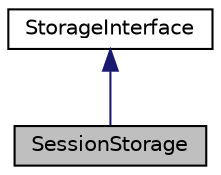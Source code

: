 digraph "SessionStorage"
{
  edge [fontname="Helvetica",fontsize="10",labelfontname="Helvetica",labelfontsize="10"];
  node [fontname="Helvetica",fontsize="10",shape=record];
  Node1 [label="SessionStorage",height=0.2,width=0.4,color="black", fillcolor="grey75", style="filled", fontcolor="black"];
  Node2 -> Node1 [dir="back",color="midnightblue",fontsize="10",style="solid",fontname="Helvetica"];
  Node2 [label="StorageInterface",height=0.2,width=0.4,color="black", fillcolor="white", style="filled",URL="$interface_cake_1_1_auth_1_1_storage_1_1_storage_interface.html"];
}
